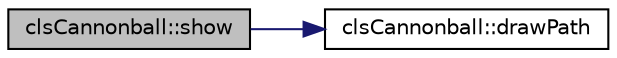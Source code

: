 digraph "clsCannonball::show"
{
  edge [fontname="Helvetica",fontsize="10",labelfontname="Helvetica",labelfontsize="10"];
  node [fontname="Helvetica",fontsize="10",shape=record];
  rankdir="LR";
  Node38 [label="clsCannonball::show",height=0.2,width=0.4,color="black", fillcolor="grey75", style="filled", fontcolor="black"];
  Node38 -> Node39 [color="midnightblue",fontsize="10",style="solid",fontname="Helvetica"];
  Node39 [label="clsCannonball::drawPath",height=0.2,width=0.4,color="black", fillcolor="white", style="filled",URL="$d0/d89/a00071.html#a3a449f44937a993753cda55824243d30"];
}
